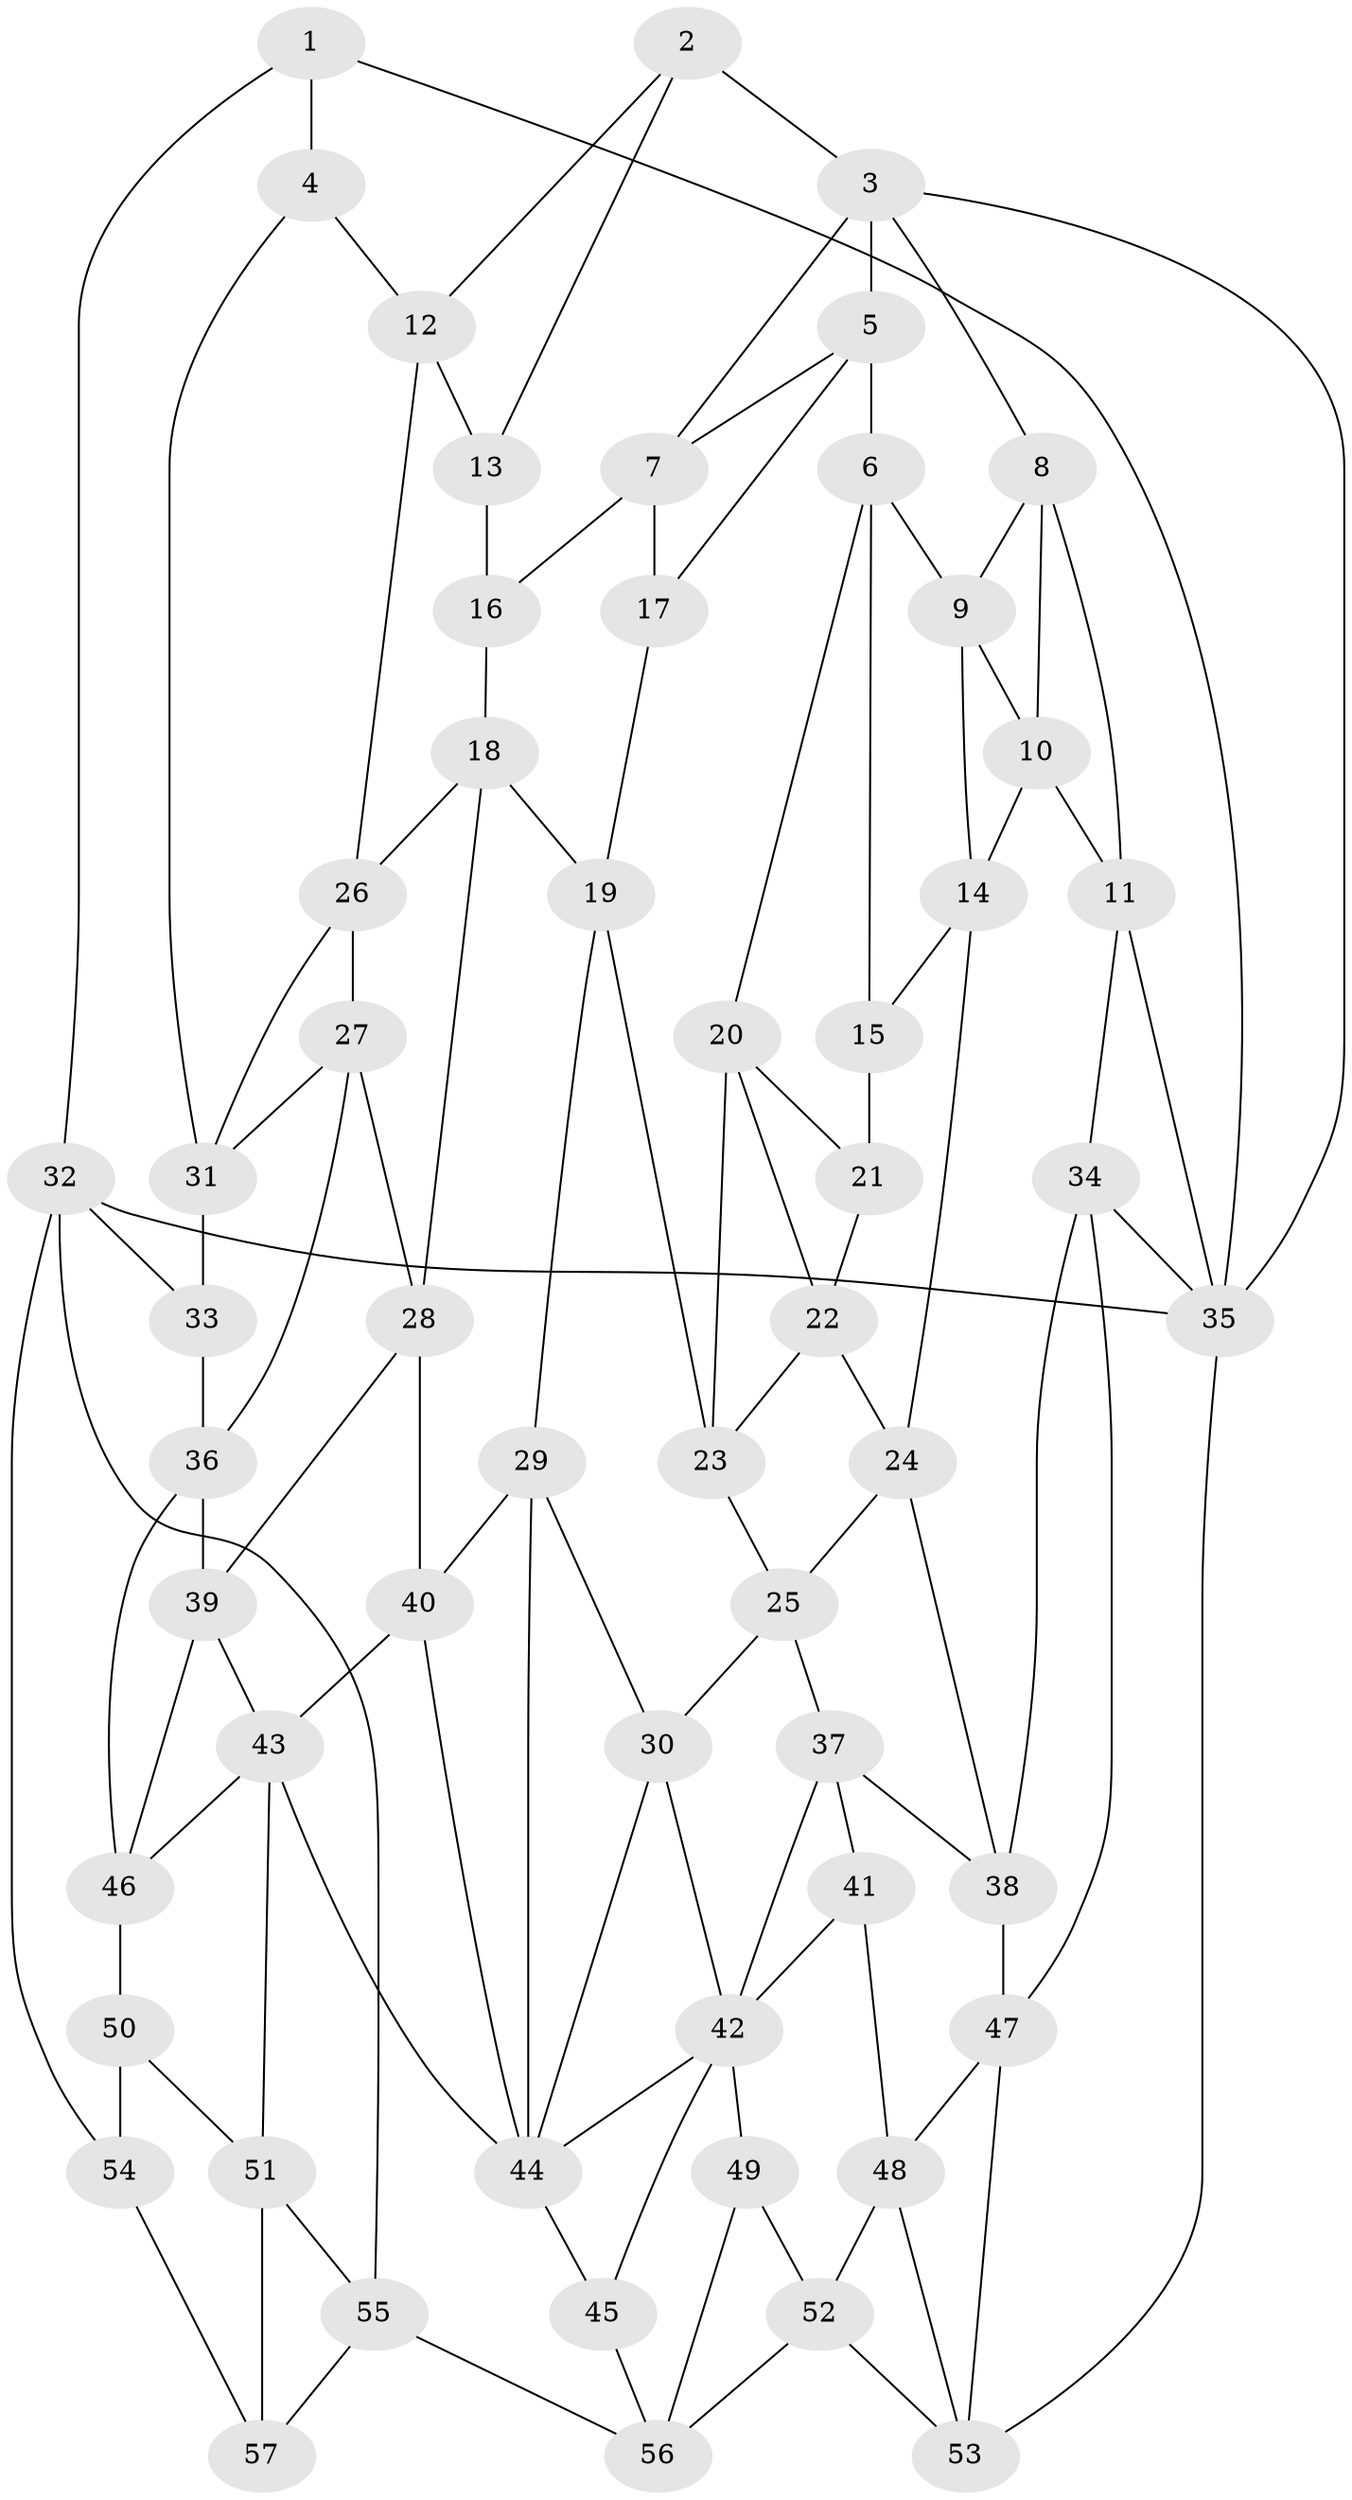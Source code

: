 // original degree distribution, {3: 0.017543859649122806, 6: 0.21052631578947367, 5: 0.543859649122807, 4: 0.22807017543859648}
// Generated by graph-tools (version 1.1) at 2025/27/03/09/25 03:27:07]
// undirected, 57 vertices, 111 edges
graph export_dot {
graph [start="1"]
  node [color=gray90,style=filled];
  1;
  2;
  3;
  4;
  5;
  6;
  7;
  8;
  9;
  10;
  11;
  12;
  13;
  14;
  15;
  16;
  17;
  18;
  19;
  20;
  21;
  22;
  23;
  24;
  25;
  26;
  27;
  28;
  29;
  30;
  31;
  32;
  33;
  34;
  35;
  36;
  37;
  38;
  39;
  40;
  41;
  42;
  43;
  44;
  45;
  46;
  47;
  48;
  49;
  50;
  51;
  52;
  53;
  54;
  55;
  56;
  57;
  1 -- 4 [weight=2.0];
  1 -- 32 [weight=1.0];
  1 -- 35 [weight=1.0];
  2 -- 3 [weight=1.0];
  2 -- 12 [weight=1.0];
  2 -- 13 [weight=1.0];
  3 -- 5 [weight=1.0];
  3 -- 7 [weight=1.0];
  3 -- 8 [weight=1.0];
  3 -- 35 [weight=1.0];
  4 -- 12 [weight=1.0];
  4 -- 31 [weight=1.0];
  5 -- 6 [weight=1.0];
  5 -- 7 [weight=1.0];
  5 -- 17 [weight=1.0];
  6 -- 9 [weight=1.0];
  6 -- 15 [weight=1.0];
  6 -- 20 [weight=1.0];
  7 -- 16 [weight=1.0];
  7 -- 17 [weight=1.0];
  8 -- 9 [weight=1.0];
  8 -- 10 [weight=1.0];
  8 -- 11 [weight=1.0];
  9 -- 10 [weight=1.0];
  9 -- 14 [weight=1.0];
  10 -- 11 [weight=1.0];
  10 -- 14 [weight=1.0];
  11 -- 34 [weight=1.0];
  11 -- 35 [weight=1.0];
  12 -- 13 [weight=1.0];
  12 -- 26 [weight=1.0];
  13 -- 16 [weight=2.0];
  14 -- 15 [weight=1.0];
  14 -- 24 [weight=1.0];
  15 -- 21 [weight=2.0];
  16 -- 18 [weight=1.0];
  17 -- 19 [weight=1.0];
  18 -- 19 [weight=1.0];
  18 -- 26 [weight=1.0];
  18 -- 28 [weight=1.0];
  19 -- 23 [weight=1.0];
  19 -- 29 [weight=1.0];
  20 -- 21 [weight=1.0];
  20 -- 22 [weight=1.0];
  20 -- 23 [weight=1.0];
  21 -- 22 [weight=1.0];
  22 -- 23 [weight=1.0];
  22 -- 24 [weight=1.0];
  23 -- 25 [weight=1.0];
  24 -- 25 [weight=1.0];
  24 -- 38 [weight=1.0];
  25 -- 30 [weight=1.0];
  25 -- 37 [weight=1.0];
  26 -- 27 [weight=1.0];
  26 -- 31 [weight=1.0];
  27 -- 28 [weight=1.0];
  27 -- 31 [weight=1.0];
  27 -- 36 [weight=1.0];
  28 -- 39 [weight=1.0];
  28 -- 40 [weight=1.0];
  29 -- 30 [weight=1.0];
  29 -- 40 [weight=1.0];
  29 -- 44 [weight=1.0];
  30 -- 42 [weight=1.0];
  30 -- 44 [weight=1.0];
  31 -- 33 [weight=1.0];
  32 -- 33 [weight=1.0];
  32 -- 35 [weight=1.0];
  32 -- 54 [weight=1.0];
  32 -- 55 [weight=1.0];
  33 -- 36 [weight=1.0];
  34 -- 35 [weight=1.0];
  34 -- 38 [weight=1.0];
  34 -- 47 [weight=1.0];
  35 -- 53 [weight=1.0];
  36 -- 39 [weight=1.0];
  36 -- 46 [weight=1.0];
  37 -- 38 [weight=1.0];
  37 -- 41 [weight=1.0];
  37 -- 42 [weight=1.0];
  38 -- 47 [weight=1.0];
  39 -- 43 [weight=1.0];
  39 -- 46 [weight=1.0];
  40 -- 43 [weight=1.0];
  40 -- 44 [weight=1.0];
  41 -- 42 [weight=1.0];
  41 -- 48 [weight=1.0];
  42 -- 44 [weight=1.0];
  42 -- 45 [weight=1.0];
  42 -- 49 [weight=1.0];
  43 -- 44 [weight=1.0];
  43 -- 46 [weight=1.0];
  43 -- 51 [weight=1.0];
  44 -- 45 [weight=1.0];
  45 -- 56 [weight=1.0];
  46 -- 50 [weight=1.0];
  47 -- 48 [weight=1.0];
  47 -- 53 [weight=1.0];
  48 -- 52 [weight=1.0];
  48 -- 53 [weight=1.0];
  49 -- 52 [weight=1.0];
  49 -- 56 [weight=1.0];
  50 -- 51 [weight=1.0];
  50 -- 54 [weight=2.0];
  51 -- 55 [weight=1.0];
  51 -- 57 [weight=1.0];
  52 -- 53 [weight=1.0];
  52 -- 56 [weight=1.0];
  54 -- 57 [weight=1.0];
  55 -- 56 [weight=1.0];
  55 -- 57 [weight=1.0];
}
